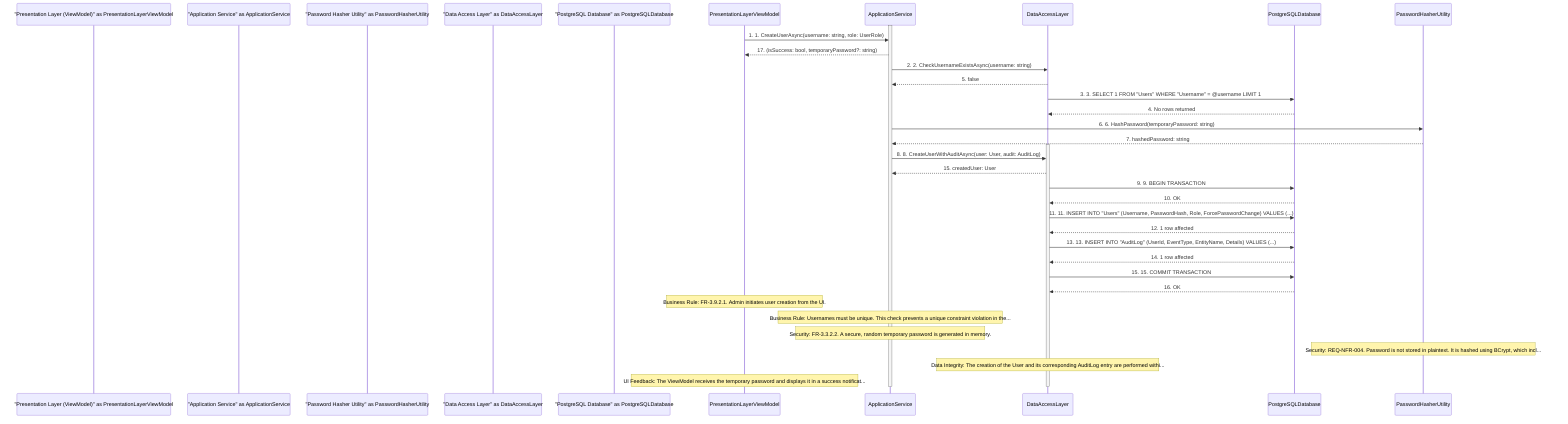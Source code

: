 sequenceDiagram
    participant "Presentation Layer (ViewModel)" as PresentationLayerViewModel
    participant "Application Service" as ApplicationService
    participant "Password Hasher Utility" as PasswordHasherUtility
    participant "Data Access Layer" as DataAccessLayer
    participant "PostgreSQL Database" as PostgreSQLDatabase

    activate ApplicationService
    PresentationLayerViewModel->>ApplicationService: 1. 1. CreateUserAsync(username: string, role: UserRole)
    ApplicationService-->>PresentationLayerViewModel: 17. (isSuccess: bool, temporaryPassword?: string)
    ApplicationService->>DataAccessLayer: 2. 2. CheckUsernameExistsAsync(username: string)
    DataAccessLayer-->>ApplicationService: 5. false
    DataAccessLayer->>PostgreSQLDatabase: 3. 3. SELECT 1 FROM "Users" WHERE "Username" = @username LIMIT 1
    PostgreSQLDatabase-->>DataAccessLayer: 4. No rows returned
    ApplicationService->>PasswordHasherUtility: 6. 6. HashPassword(temporaryPassword: string)
    PasswordHasherUtility-->>ApplicationService: 7. hashedPassword: string
    activate DataAccessLayer
    ApplicationService->>DataAccessLayer: 8. 8. CreateUserWithAuditAsync(user: User, audit: AuditLog)
    DataAccessLayer-->>ApplicationService: 15. createdUser: User
    DataAccessLayer->>PostgreSQLDatabase: 9. 9. BEGIN TRANSACTION
    PostgreSQLDatabase-->>DataAccessLayer: 10. OK
    DataAccessLayer->>PostgreSQLDatabase: 11. 11. INSERT INTO "Users" (Username, PasswordHash, Role, ForcePasswordChange) VALUES (...)
    PostgreSQLDatabase-->>DataAccessLayer: 12. 1 row affected
    DataAccessLayer->>PostgreSQLDatabase: 13. 13. INSERT INTO "AuditLog" (UserId, EventType, EntityName, Details) VALUES (...)
    PostgreSQLDatabase-->>DataAccessLayer: 14. 1 row affected
    DataAccessLayer->>PostgreSQLDatabase: 15. 15. COMMIT TRANSACTION
    PostgreSQLDatabase-->>DataAccessLayer: 16. OK

    note over PresentationLayerViewModel: Business Rule: FR-3.9.2.1. Admin initiates user creation from the UI.
    note over ApplicationService: Business Rule: Usernames must be unique. This check prevents a unique constraint violation in the...
    note over ApplicationService: Security: FR-3.3.2.2. A secure, random temporary password is generated in memory.
    note over PasswordHasherUtility: Security: REQ-NFR-004. Password is not stored in plaintext. It is hashed using BCrypt, which incl...
    note over DataAccessLayer: Data Integrity: The creation of the User and its corresponding AuditLog entry are performed withi...
    note over PresentationLayerViewModel: UI Feedback: The ViewModel receives the temporary password and displays it in a success notificat...

    deactivate DataAccessLayer
    deactivate ApplicationService